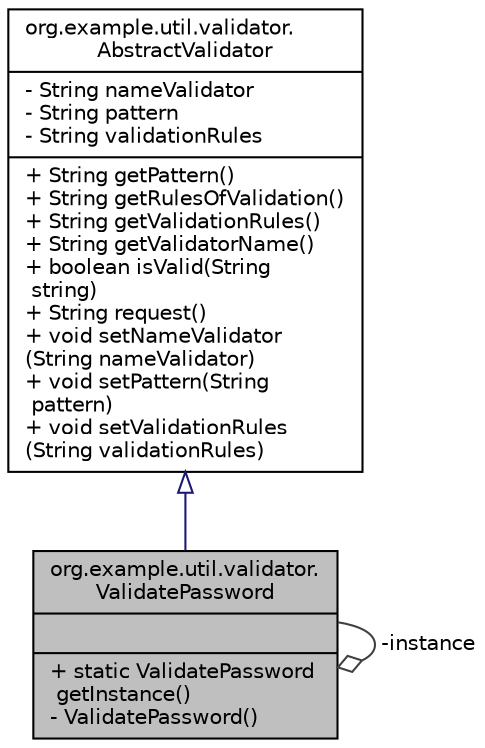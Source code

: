 digraph "org.example.util.validator.ValidatePassword"
{
 // LATEX_PDF_SIZE
  edge [fontname="Helvetica",fontsize="10",labelfontname="Helvetica",labelfontsize="10"];
  node [fontname="Helvetica",fontsize="10",shape=record];
  Node1 [label="{org.example.util.validator.\lValidatePassword\n||+ static ValidatePassword\l getInstance()\l-  ValidatePassword()\l}",height=0.2,width=0.4,color="black", fillcolor="grey75", style="filled", fontcolor="black",tooltip="The type Validate password."];
  Node2 -> Node1 [dir="back",color="midnightblue",fontsize="10",style="solid",arrowtail="onormal",fontname="Helvetica"];
  Node2 [label="{org.example.util.validator.\lAbstractValidator\n|- String nameValidator\l- String pattern\l- String validationRules\l|+ String getPattern()\l+ String getRulesOfValidation()\l+ String getValidationRules()\l+ String getValidatorName()\l+ boolean isValid(String\l string)\l+ String request()\l+ void setNameValidator\l(String nameValidator)\l+ void setPattern(String\l pattern)\l+ void setValidationRules\l(String validationRules)\l}",height=0.2,width=0.4,color="black", fillcolor="white", style="filled",URL="$d1/d6e/a00073.html",tooltip="Questa interfaccia permette la validazione di una Stringa con l' elemento oggetto della classe."];
  Node1 -> Node1 [color="grey25",fontsize="10",style="solid",label=" -instance" ,arrowhead="odiamond",fontname="Helvetica"];
}
